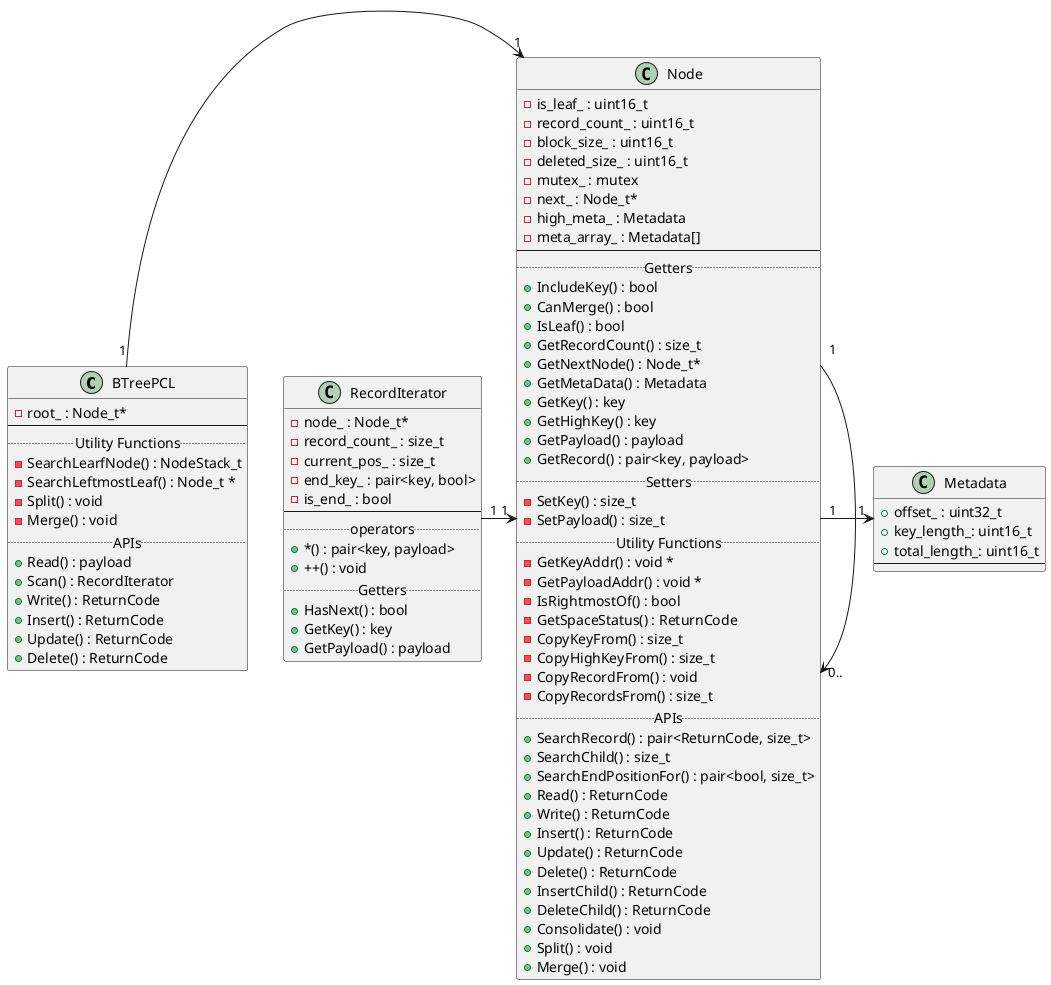 @startuml

class BTreePCL{
  -root_ : Node_t*
--
.. Utility Functions ..
  -SearchLearfNode() : NodeStack_t
  -SearchLeftmostLeaf() : Node_t *
  -Split() : void
  -Merge() : void
.. APIs ..
  +Read() : payload
  +Scan() : RecordIterator
  +Write() : ReturnCode
  +Insert() : ReturnCode
  +Update() : ReturnCode
  +Delete() : ReturnCode
}

class Node{
  -is_leaf_ : uint16_t
  -record_count_ : uint16_t
  -block_size_ : uint16_t
  -deleted_size_ : uint16_t
  -mutex_ : mutex
  -next_ : Node_t*
  -high_meta_ : Metadata
  -meta_array_ : Metadata[]
--
.. Getters ..
  +IncludeKey() : bool
  +CanMerge() : bool
  +IsLeaf() : bool
  +GetRecordCount() : size_t
  +GetNextNode() : Node_t*
  +GetMetaData() : Metadata
  +GetKey() : key
  +GetHighKey() : key
  +GetPayload() : payload
  +GetRecord() : pair<key, payload>
.. Setters ..
  -SetKey() : size_t
  -SetPayload() : size_t
.. Utility Functions ..
  -GetKeyAddr() : void *
  -GetPayloadAddr() : void *
  -IsRightmostOf() : bool
  -GetSpaceStatus() : ReturnCode
  -CopyKeyFrom() : size_t
  -CopyHighKeyFrom() : size_t
  -CopyRecordFrom() : void
  -CopyRecordsFrom() : size_t
.. APIs ..
  +SearchRecord() : pair<ReturnCode, size_t>
  +SearchChild() : size_t
  +SearchEndPositionFor() : pair<bool, size_t>
  +Read() : ReturnCode
  +Write() : ReturnCode
  +Insert() : ReturnCode
  +Update() : ReturnCode
  +Delete() : ReturnCode
  +InsertChild() : ReturnCode
  +DeleteChild() : ReturnCode
  +Consolidate() : void
  +Split() : void
  +Merge() : void
}

class Metadata{
  +offset_ : uint32_t
  +key_length_: uint16_t
  +total_length_: uint16_t
--
}

class RecordIterator{
  -node_ : Node_t*
  -record_count_ : size_t
  -current_pos_ : size_t
  -end_key_ : pair<key, bool>
  -is_end_ : bool
--
.. operators ..
  + *() : pair<key, payload>
  + ++() : void
.. Getters ..
  +HasNext() : bool
  +GetKey() : key
  +GetPayload() : payload
}

BTreePCL "1" -> "1" Node
Node "1" -> "1" Metadata
Node "1" -> "0.." Node
RecordIterator "1" -> "1" Node

@enduml
